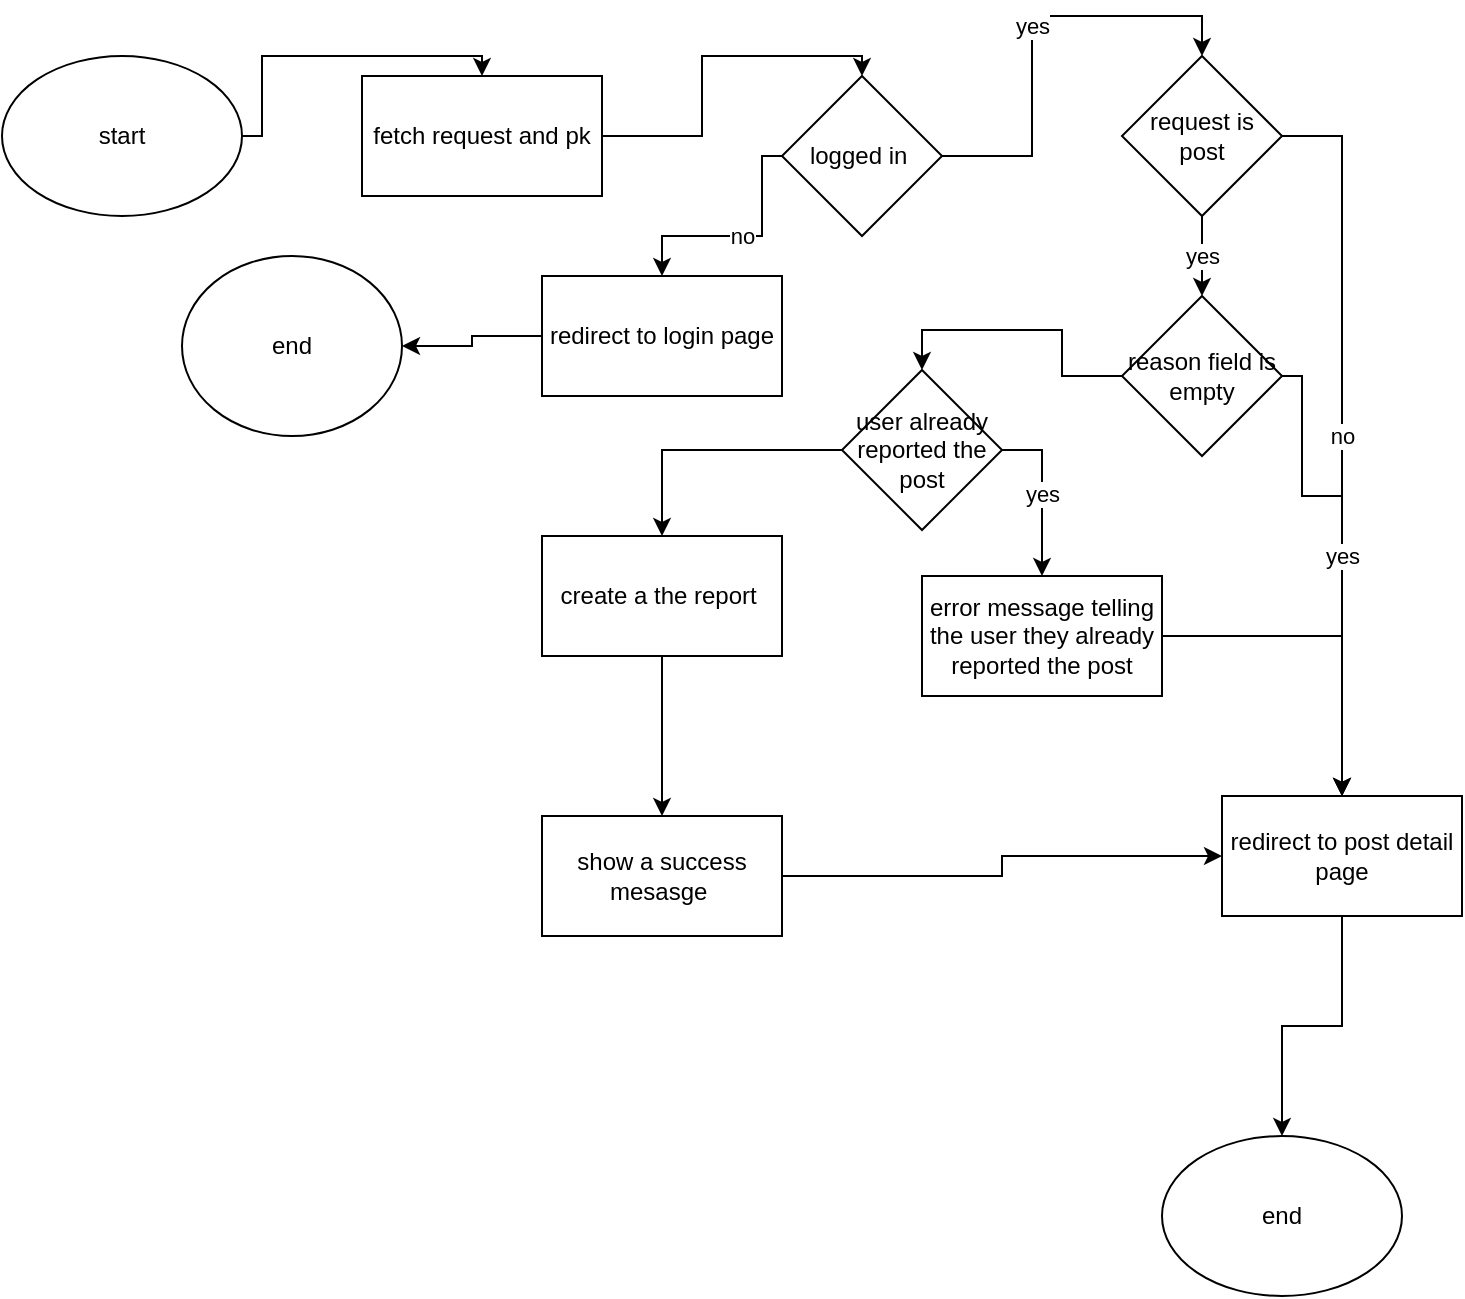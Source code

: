 <mxfile version="24.0.4" type="device">
  <diagram name="Page-1" id="_au9C39fFh4jCzxnsHcT">
    <mxGraphModel dx="1276" dy="606" grid="1" gridSize="10" guides="1" tooltips="1" connect="1" arrows="1" fold="1" page="1" pageScale="1" pageWidth="850" pageHeight="1100" math="0" shadow="0">
      <root>
        <mxCell id="0" />
        <mxCell id="1" parent="0" />
        <mxCell id="cMbxBLHQ7yQFfNQNT0h--5" value="" style="edgeStyle=orthogonalEdgeStyle;rounded=0;orthogonalLoop=1;jettySize=auto;html=1;exitX=1;exitY=0.5;exitDx=0;exitDy=0;" edge="1" parent="1" source="cMbxBLHQ7yQFfNQNT0h--2" target="cMbxBLHQ7yQFfNQNT0h--4">
          <mxGeometry relative="1" as="geometry">
            <Array as="points">
              <mxPoint x="180" y="110" />
              <mxPoint x="180" y="70" />
              <mxPoint x="290" y="70" />
            </Array>
          </mxGeometry>
        </mxCell>
        <mxCell id="cMbxBLHQ7yQFfNQNT0h--2" value="start" style="ellipse;whiteSpace=wrap;html=1;" vertex="1" parent="1">
          <mxGeometry x="50" y="70" width="120" height="80" as="geometry" />
        </mxCell>
        <mxCell id="cMbxBLHQ7yQFfNQNT0h--3" value="end" style="ellipse;whiteSpace=wrap;html=1;" vertex="1" parent="1">
          <mxGeometry x="630" y="610" width="120" height="80" as="geometry" />
        </mxCell>
        <mxCell id="cMbxBLHQ7yQFfNQNT0h--7" value="" style="edgeStyle=orthogonalEdgeStyle;rounded=0;orthogonalLoop=1;jettySize=auto;html=1;entryX=0.5;entryY=0;entryDx=0;entryDy=0;" edge="1" parent="1" source="cMbxBLHQ7yQFfNQNT0h--4" target="cMbxBLHQ7yQFfNQNT0h--6">
          <mxGeometry relative="1" as="geometry">
            <Array as="points">
              <mxPoint x="400" y="110" />
              <mxPoint x="400" y="70" />
            </Array>
          </mxGeometry>
        </mxCell>
        <mxCell id="cMbxBLHQ7yQFfNQNT0h--4" value="fetch request and pk" style="rounded=0;whiteSpace=wrap;html=1;" vertex="1" parent="1">
          <mxGeometry x="230" y="80" width="120" height="60" as="geometry" />
        </mxCell>
        <mxCell id="cMbxBLHQ7yQFfNQNT0h--9" value="yes" style="edgeStyle=orthogonalEdgeStyle;rounded=0;orthogonalLoop=1;jettySize=auto;html=1;entryX=0.5;entryY=0;entryDx=0;entryDy=0;" edge="1" parent="1" source="cMbxBLHQ7yQFfNQNT0h--6" target="cMbxBLHQ7yQFfNQNT0h--8">
          <mxGeometry relative="1" as="geometry" />
        </mxCell>
        <mxCell id="cMbxBLHQ7yQFfNQNT0h--17" value="no" style="edgeStyle=orthogonalEdgeStyle;rounded=0;orthogonalLoop=1;jettySize=auto;html=1;exitX=0;exitY=0.5;exitDx=0;exitDy=0;" edge="1" parent="1" source="cMbxBLHQ7yQFfNQNT0h--6" target="cMbxBLHQ7yQFfNQNT0h--16">
          <mxGeometry relative="1" as="geometry">
            <Array as="points">
              <mxPoint x="430" y="120" />
              <mxPoint x="430" y="160" />
              <mxPoint x="380" y="160" />
            </Array>
          </mxGeometry>
        </mxCell>
        <mxCell id="cMbxBLHQ7yQFfNQNT0h--6" value="logged in&amp;nbsp;" style="rhombus;whiteSpace=wrap;html=1;rounded=0;" vertex="1" parent="1">
          <mxGeometry x="440" y="80" width="80" height="80" as="geometry" />
        </mxCell>
        <mxCell id="cMbxBLHQ7yQFfNQNT0h--21" value="yes" style="edgeStyle=orthogonalEdgeStyle;rounded=0;orthogonalLoop=1;jettySize=auto;html=1;exitX=0.5;exitY=1;exitDx=0;exitDy=0;entryX=0.5;entryY=0;entryDx=0;entryDy=0;" edge="1" parent="1" source="cMbxBLHQ7yQFfNQNT0h--8" target="cMbxBLHQ7yQFfNQNT0h--12">
          <mxGeometry relative="1" as="geometry" />
        </mxCell>
        <mxCell id="cMbxBLHQ7yQFfNQNT0h--24" value="no" style="edgeStyle=orthogonalEdgeStyle;rounded=0;orthogonalLoop=1;jettySize=auto;html=1;exitX=1;exitY=0.5;exitDx=0;exitDy=0;entryX=0.5;entryY=0;entryDx=0;entryDy=0;" edge="1" parent="1" source="cMbxBLHQ7yQFfNQNT0h--8" target="cMbxBLHQ7yQFfNQNT0h--14">
          <mxGeometry relative="1" as="geometry" />
        </mxCell>
        <mxCell id="cMbxBLHQ7yQFfNQNT0h--8" value="request is post" style="rhombus;whiteSpace=wrap;html=1;rounded=0;" vertex="1" parent="1">
          <mxGeometry x="610" y="70" width="80" height="80" as="geometry" />
        </mxCell>
        <mxCell id="cMbxBLHQ7yQFfNQNT0h--23" value="yes" style="edgeStyle=orthogonalEdgeStyle;rounded=0;orthogonalLoop=1;jettySize=auto;html=1;entryX=0.5;entryY=0;entryDx=0;entryDy=0;exitX=1;exitY=0.5;exitDx=0;exitDy=0;" edge="1" parent="1" source="cMbxBLHQ7yQFfNQNT0h--12" target="cMbxBLHQ7yQFfNQNT0h--14">
          <mxGeometry relative="1" as="geometry">
            <Array as="points">
              <mxPoint x="700" y="230" />
              <mxPoint x="700" y="290" />
              <mxPoint x="720" y="290" />
            </Array>
          </mxGeometry>
        </mxCell>
        <mxCell id="cMbxBLHQ7yQFfNQNT0h--28" value="" style="edgeStyle=orthogonalEdgeStyle;rounded=0;orthogonalLoop=1;jettySize=auto;html=1;entryX=0.5;entryY=0;entryDx=0;entryDy=0;" edge="1" parent="1" source="cMbxBLHQ7yQFfNQNT0h--12" target="cMbxBLHQ7yQFfNQNT0h--27">
          <mxGeometry relative="1" as="geometry" />
        </mxCell>
        <mxCell id="cMbxBLHQ7yQFfNQNT0h--12" value="reason field is empty" style="rhombus;whiteSpace=wrap;html=1;rounded=0;" vertex="1" parent="1">
          <mxGeometry x="610" y="190" width="80" height="80" as="geometry" />
        </mxCell>
        <mxCell id="cMbxBLHQ7yQFfNQNT0h--32" style="edgeStyle=orthogonalEdgeStyle;rounded=0;orthogonalLoop=1;jettySize=auto;html=1;entryX=0.5;entryY=0;entryDx=0;entryDy=0;" edge="1" parent="1" source="cMbxBLHQ7yQFfNQNT0h--14" target="cMbxBLHQ7yQFfNQNT0h--3">
          <mxGeometry relative="1" as="geometry" />
        </mxCell>
        <mxCell id="cMbxBLHQ7yQFfNQNT0h--14" value="redirect to post detail page" style="whiteSpace=wrap;html=1;rounded=0;" vertex="1" parent="1">
          <mxGeometry x="660" y="440" width="120" height="60" as="geometry" />
        </mxCell>
        <mxCell id="cMbxBLHQ7yQFfNQNT0h--39" value="" style="edgeStyle=orthogonalEdgeStyle;rounded=0;orthogonalLoop=1;jettySize=auto;html=1;" edge="1" parent="1" source="cMbxBLHQ7yQFfNQNT0h--16" target="cMbxBLHQ7yQFfNQNT0h--38">
          <mxGeometry relative="1" as="geometry" />
        </mxCell>
        <mxCell id="cMbxBLHQ7yQFfNQNT0h--16" value="redirect to login page" style="whiteSpace=wrap;html=1;rounded=0;" vertex="1" parent="1">
          <mxGeometry x="320" y="180" width="120" height="60" as="geometry" />
        </mxCell>
        <mxCell id="cMbxBLHQ7yQFfNQNT0h--30" value="yes" style="edgeStyle=orthogonalEdgeStyle;rounded=0;orthogonalLoop=1;jettySize=auto;html=1;exitX=1;exitY=0.5;exitDx=0;exitDy=0;" edge="1" parent="1" source="cMbxBLHQ7yQFfNQNT0h--27" target="cMbxBLHQ7yQFfNQNT0h--29">
          <mxGeometry relative="1" as="geometry" />
        </mxCell>
        <mxCell id="cMbxBLHQ7yQFfNQNT0h--33" style="edgeStyle=orthogonalEdgeStyle;rounded=0;orthogonalLoop=1;jettySize=auto;html=1;" edge="1" parent="1" source="cMbxBLHQ7yQFfNQNT0h--27" target="cMbxBLHQ7yQFfNQNT0h--34">
          <mxGeometry relative="1" as="geometry">
            <mxPoint x="380" y="340" as="targetPoint" />
          </mxGeometry>
        </mxCell>
        <mxCell id="cMbxBLHQ7yQFfNQNT0h--27" value="user already reported the post" style="rhombus;whiteSpace=wrap;html=1;rounded=0;" vertex="1" parent="1">
          <mxGeometry x="470" y="227" width="80" height="80" as="geometry" />
        </mxCell>
        <mxCell id="cMbxBLHQ7yQFfNQNT0h--31" value="" style="edgeStyle=orthogonalEdgeStyle;rounded=0;orthogonalLoop=1;jettySize=auto;html=1;" edge="1" parent="1" source="cMbxBLHQ7yQFfNQNT0h--29" target="cMbxBLHQ7yQFfNQNT0h--14">
          <mxGeometry relative="1" as="geometry" />
        </mxCell>
        <mxCell id="cMbxBLHQ7yQFfNQNT0h--29" value="error message telling the user they already reported the post" style="whiteSpace=wrap;html=1;rounded=0;" vertex="1" parent="1">
          <mxGeometry x="510" y="330" width="120" height="60" as="geometry" />
        </mxCell>
        <mxCell id="cMbxBLHQ7yQFfNQNT0h--36" value="" style="edgeStyle=orthogonalEdgeStyle;rounded=0;orthogonalLoop=1;jettySize=auto;html=1;" edge="1" parent="1" source="cMbxBLHQ7yQFfNQNT0h--34" target="cMbxBLHQ7yQFfNQNT0h--35">
          <mxGeometry relative="1" as="geometry" />
        </mxCell>
        <mxCell id="cMbxBLHQ7yQFfNQNT0h--34" value="create a the report&amp;nbsp;" style="rounded=0;whiteSpace=wrap;html=1;" vertex="1" parent="1">
          <mxGeometry x="320" y="310" width="120" height="60" as="geometry" />
        </mxCell>
        <mxCell id="cMbxBLHQ7yQFfNQNT0h--37" style="edgeStyle=orthogonalEdgeStyle;rounded=0;orthogonalLoop=1;jettySize=auto;html=1;entryX=0;entryY=0.5;entryDx=0;entryDy=0;" edge="1" parent="1" source="cMbxBLHQ7yQFfNQNT0h--35" target="cMbxBLHQ7yQFfNQNT0h--14">
          <mxGeometry relative="1" as="geometry" />
        </mxCell>
        <mxCell id="cMbxBLHQ7yQFfNQNT0h--35" value="show a success mesasge&amp;nbsp;" style="whiteSpace=wrap;html=1;rounded=0;" vertex="1" parent="1">
          <mxGeometry x="320" y="450" width="120" height="60" as="geometry" />
        </mxCell>
        <mxCell id="cMbxBLHQ7yQFfNQNT0h--38" value="end" style="ellipse;whiteSpace=wrap;html=1;rounded=0;" vertex="1" parent="1">
          <mxGeometry x="140" y="170" width="110" height="90" as="geometry" />
        </mxCell>
      </root>
    </mxGraphModel>
  </diagram>
</mxfile>
